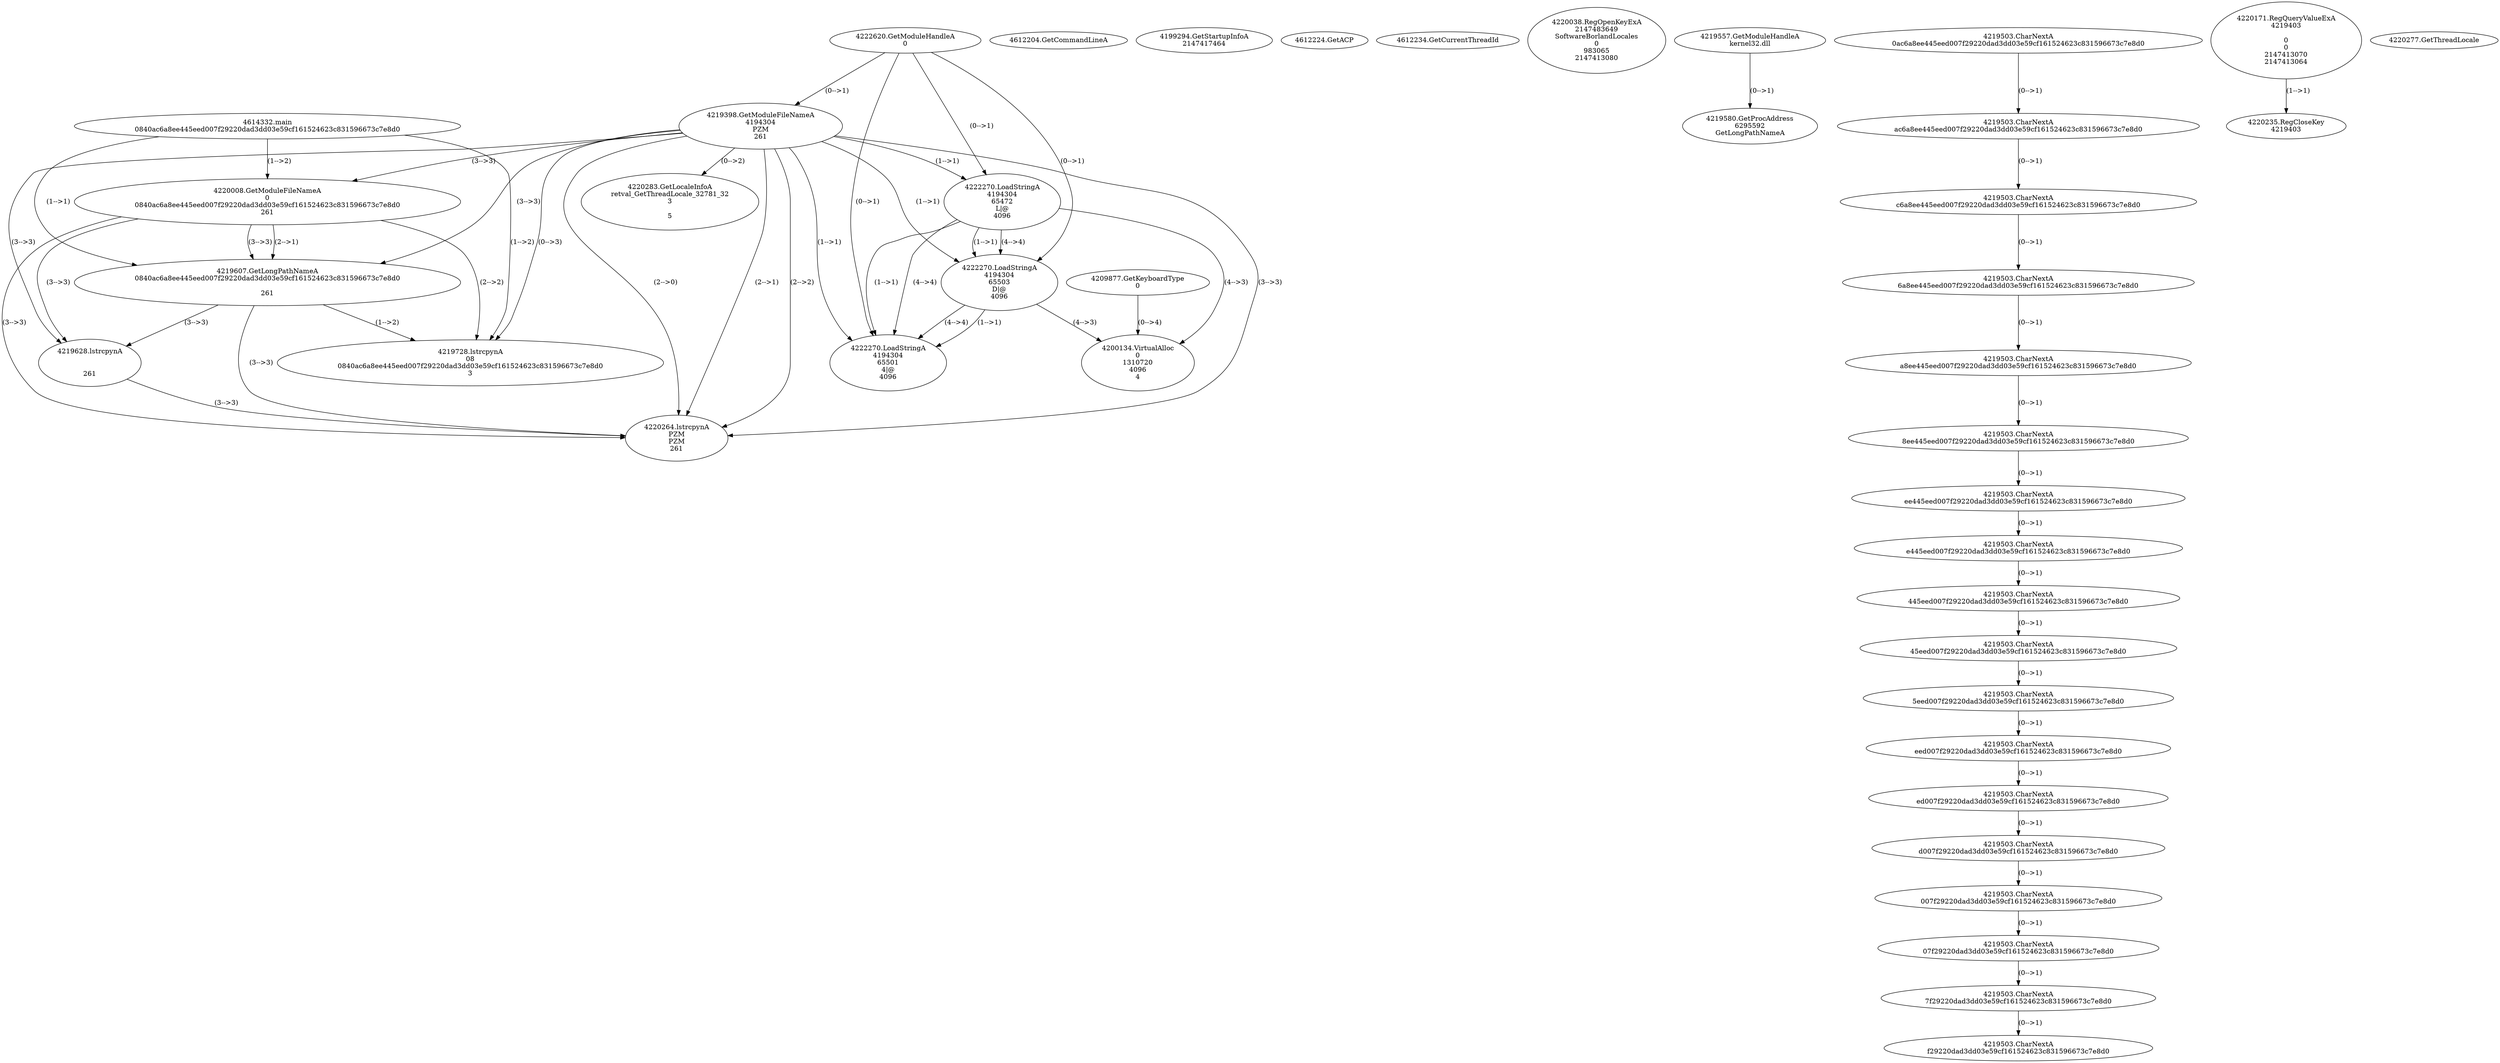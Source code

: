 // Global SCDG with merge call
digraph {
	0 [label="4614332.main
0840ac6a8ee445eed007f29220dad3dd03e59cf161524623c831596673c7e8d0"]
	1 [label="4222620.GetModuleHandleA
0"]
	2 [label="4209877.GetKeyboardType
0"]
	3 [label="4612204.GetCommandLineA
"]
	4 [label="4199294.GetStartupInfoA
2147417464"]
	5 [label="4612224.GetACP
"]
	6 [label="4612234.GetCurrentThreadId
"]
	7 [label="4219398.GetModuleFileNameA
4194304
PZM
261"]
	1 -> 7 [label="(0-->1)"]
	8 [label="4220008.GetModuleFileNameA
0
0840ac6a8ee445eed007f29220dad3dd03e59cf161524623c831596673c7e8d0
261"]
	0 -> 8 [label="(1-->2)"]
	7 -> 8 [label="(3-->3)"]
	9 [label="4220038.RegOpenKeyExA
2147483649
Software\Borland\Locales
0
983065
2147413080"]
	10 [label="4219557.GetModuleHandleA
kernel32.dll"]
	11 [label="4219580.GetProcAddress
6295592
GetLongPathNameA"]
	10 -> 11 [label="(0-->1)"]
	12 [label="4219607.GetLongPathNameA
0840ac6a8ee445eed007f29220dad3dd03e59cf161524623c831596673c7e8d0

261"]
	0 -> 12 [label="(1-->1)"]
	8 -> 12 [label="(2-->1)"]
	7 -> 12 [label="(3-->3)"]
	8 -> 12 [label="(3-->3)"]
	13 [label="4219728.lstrcpynA
08
0840ac6a8ee445eed007f29220dad3dd03e59cf161524623c831596673c7e8d0
3"]
	0 -> 13 [label="(1-->2)"]
	8 -> 13 [label="(2-->2)"]
	12 -> 13 [label="(1-->2)"]
	7 -> 13 [label="(0-->3)"]
	14 [label="4219503.CharNextA
0ac6a8ee445eed007f29220dad3dd03e59cf161524623c831596673c7e8d0"]
	15 [label="4219503.CharNextA
ac6a8ee445eed007f29220dad3dd03e59cf161524623c831596673c7e8d0"]
	14 -> 15 [label="(0-->1)"]
	16 [label="4219503.CharNextA
c6a8ee445eed007f29220dad3dd03e59cf161524623c831596673c7e8d0"]
	15 -> 16 [label="(0-->1)"]
	17 [label="4219503.CharNextA
6a8ee445eed007f29220dad3dd03e59cf161524623c831596673c7e8d0"]
	16 -> 17 [label="(0-->1)"]
	18 [label="4219503.CharNextA
a8ee445eed007f29220dad3dd03e59cf161524623c831596673c7e8d0"]
	17 -> 18 [label="(0-->1)"]
	19 [label="4219503.CharNextA
8ee445eed007f29220dad3dd03e59cf161524623c831596673c7e8d0"]
	18 -> 19 [label="(0-->1)"]
	20 [label="4219503.CharNextA
ee445eed007f29220dad3dd03e59cf161524623c831596673c7e8d0"]
	19 -> 20 [label="(0-->1)"]
	21 [label="4219503.CharNextA
e445eed007f29220dad3dd03e59cf161524623c831596673c7e8d0"]
	20 -> 21 [label="(0-->1)"]
	22 [label="4219503.CharNextA
445eed007f29220dad3dd03e59cf161524623c831596673c7e8d0"]
	21 -> 22 [label="(0-->1)"]
	23 [label="4219503.CharNextA
45eed007f29220dad3dd03e59cf161524623c831596673c7e8d0"]
	22 -> 23 [label="(0-->1)"]
	24 [label="4219503.CharNextA
5eed007f29220dad3dd03e59cf161524623c831596673c7e8d0"]
	23 -> 24 [label="(0-->1)"]
	25 [label="4219503.CharNextA
eed007f29220dad3dd03e59cf161524623c831596673c7e8d0"]
	24 -> 25 [label="(0-->1)"]
	26 [label="4219503.CharNextA
ed007f29220dad3dd03e59cf161524623c831596673c7e8d0"]
	25 -> 26 [label="(0-->1)"]
	27 [label="4219503.CharNextA
d007f29220dad3dd03e59cf161524623c831596673c7e8d0"]
	26 -> 27 [label="(0-->1)"]
	28 [label="4219503.CharNextA
007f29220dad3dd03e59cf161524623c831596673c7e8d0"]
	27 -> 28 [label="(0-->1)"]
	29 [label="4219503.CharNextA
07f29220dad3dd03e59cf161524623c831596673c7e8d0"]
	28 -> 29 [label="(0-->1)"]
	30 [label="4219503.CharNextA
7f29220dad3dd03e59cf161524623c831596673c7e8d0"]
	29 -> 30 [label="(0-->1)"]
	31 [label="4219503.CharNextA
f29220dad3dd03e59cf161524623c831596673c7e8d0"]
	30 -> 31 [label="(0-->1)"]
	32 [label="4219628.lstrcpynA


261"]
	7 -> 32 [label="(3-->3)"]
	8 -> 32 [label="(3-->3)"]
	12 -> 32 [label="(3-->3)"]
	33 [label="4220171.RegQueryValueExA
4219403

0
0
2147413070
2147413064"]
	34 [label="4220235.RegCloseKey
4219403"]
	33 -> 34 [label="(1-->1)"]
	35 [label="4220264.lstrcpynA
PZM
PZM
261"]
	7 -> 35 [label="(2-->1)"]
	7 -> 35 [label="(2-->2)"]
	7 -> 35 [label="(3-->3)"]
	8 -> 35 [label="(3-->3)"]
	12 -> 35 [label="(3-->3)"]
	32 -> 35 [label="(3-->3)"]
	7 -> 35 [label="(2-->0)"]
	36 [label="4220277.GetThreadLocale
"]
	37 [label="4220283.GetLocaleInfoA
retval_GetThreadLocale_32781_32
3

5"]
	7 -> 37 [label="(0-->2)"]
	38 [label="4222270.LoadStringA
4194304
65472
L|@
4096"]
	1 -> 38 [label="(0-->1)"]
	7 -> 38 [label="(1-->1)"]
	39 [label="4222270.LoadStringA
4194304
65503
D|@
4096"]
	1 -> 39 [label="(0-->1)"]
	7 -> 39 [label="(1-->1)"]
	38 -> 39 [label="(1-->1)"]
	38 -> 39 [label="(4-->4)"]
	40 [label="4222270.LoadStringA
4194304
65501
4|@
4096"]
	1 -> 40 [label="(0-->1)"]
	7 -> 40 [label="(1-->1)"]
	38 -> 40 [label="(1-->1)"]
	39 -> 40 [label="(1-->1)"]
	38 -> 40 [label="(4-->4)"]
	39 -> 40 [label="(4-->4)"]
	41 [label="4200134.VirtualAlloc
0
1310720
4096
4"]
	38 -> 41 [label="(4-->3)"]
	39 -> 41 [label="(4-->3)"]
	2 -> 41 [label="(0-->4)"]
}
